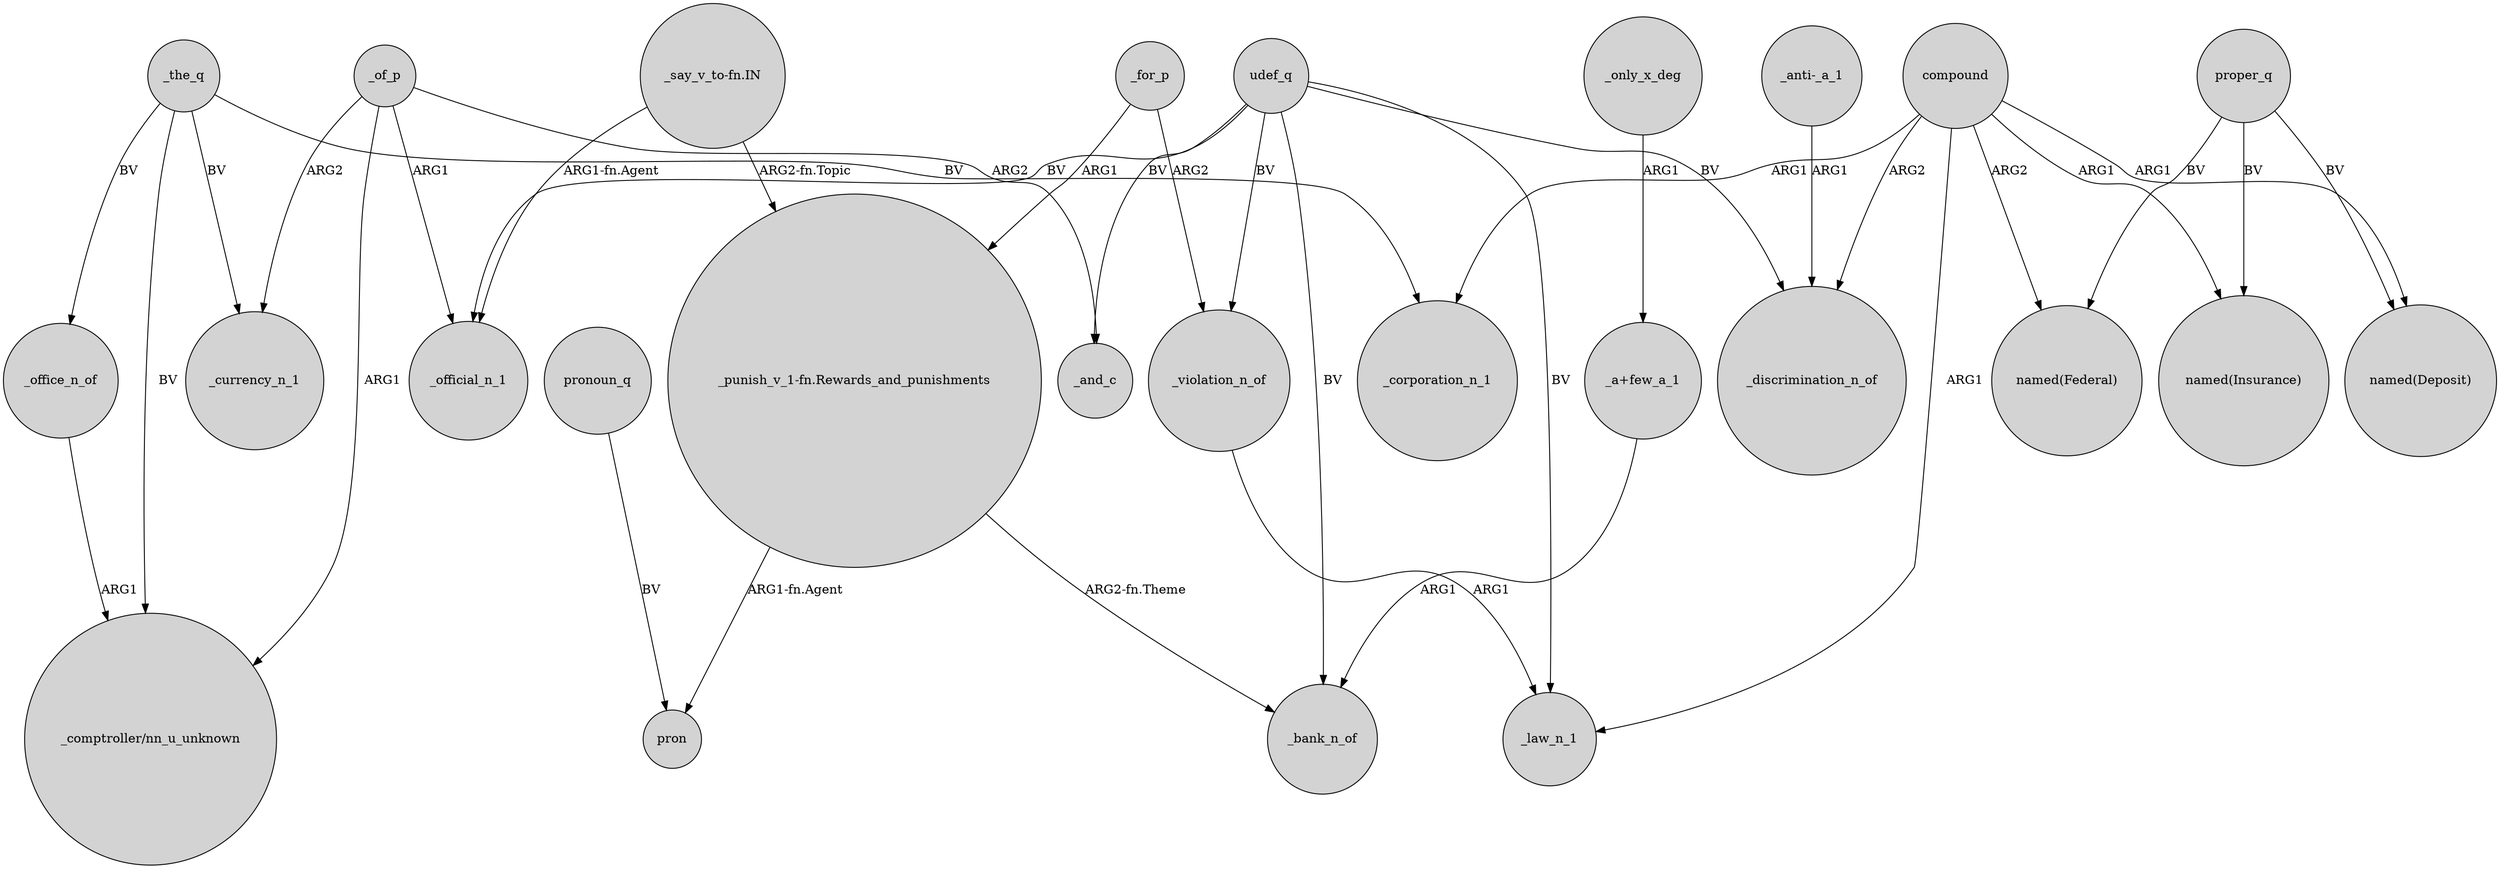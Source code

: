 digraph {
	node [shape=circle style=filled]
	_office_n_of -> "_comptroller/nn_u_unknown" [label=ARG1]
	"_anti-_a_1" -> _discrimination_n_of [label=ARG1]
	"_punish_v_1-fn.Rewards_and_punishments" -> pron [label="ARG1-fn.Agent"]
	_of_p -> "_comptroller/nn_u_unknown" [label=ARG1]
	_violation_n_of -> _law_n_1 [label=ARG1]
	_the_q -> _corporation_n_1 [label=BV]
	compound -> "named(Deposit)" [label=ARG1]
	"_say_v_to-fn.IN" -> _official_n_1 [label="ARG1-fn.Agent"]
	"_say_v_to-fn.IN" -> "_punish_v_1-fn.Rewards_and_punishments" [label="ARG2-fn.Topic"]
	_for_p -> "_punish_v_1-fn.Rewards_and_punishments" [label=ARG1]
	_of_p -> _and_c [label=ARG2]
	udef_q -> _law_n_1 [label=BV]
	_the_q -> _office_n_of [label=BV]
	proper_q -> "named(Deposit)" [label=BV]
	pronoun_q -> pron [label=BV]
	_of_p -> _currency_n_1 [label=ARG2]
	compound -> _corporation_n_1 [label=ARG1]
	udef_q -> _official_n_1 [label=BV]
	"_a+few_a_1" -> _bank_n_of [label=ARG1]
	_the_q -> "_comptroller/nn_u_unknown" [label=BV]
	proper_q -> "named(Insurance)" [label=BV]
	proper_q -> "named(Federal)" [label=BV]
	udef_q -> _violation_n_of [label=BV]
	compound -> _discrimination_n_of [label=ARG2]
	_of_p -> _official_n_1 [label=ARG1]
	_for_p -> _violation_n_of [label=ARG2]
	compound -> "named(Insurance)" [label=ARG1]
	udef_q -> _discrimination_n_of [label=BV]
	_the_q -> _currency_n_1 [label=BV]
	compound -> _law_n_1 [label=ARG1]
	udef_q -> _and_c [label=BV]
	compound -> "named(Federal)" [label=ARG2]
	"_punish_v_1-fn.Rewards_and_punishments" -> _bank_n_of [label="ARG2-fn.Theme"]
	udef_q -> _bank_n_of [label=BV]
	_only_x_deg -> "_a+few_a_1" [label=ARG1]
}
